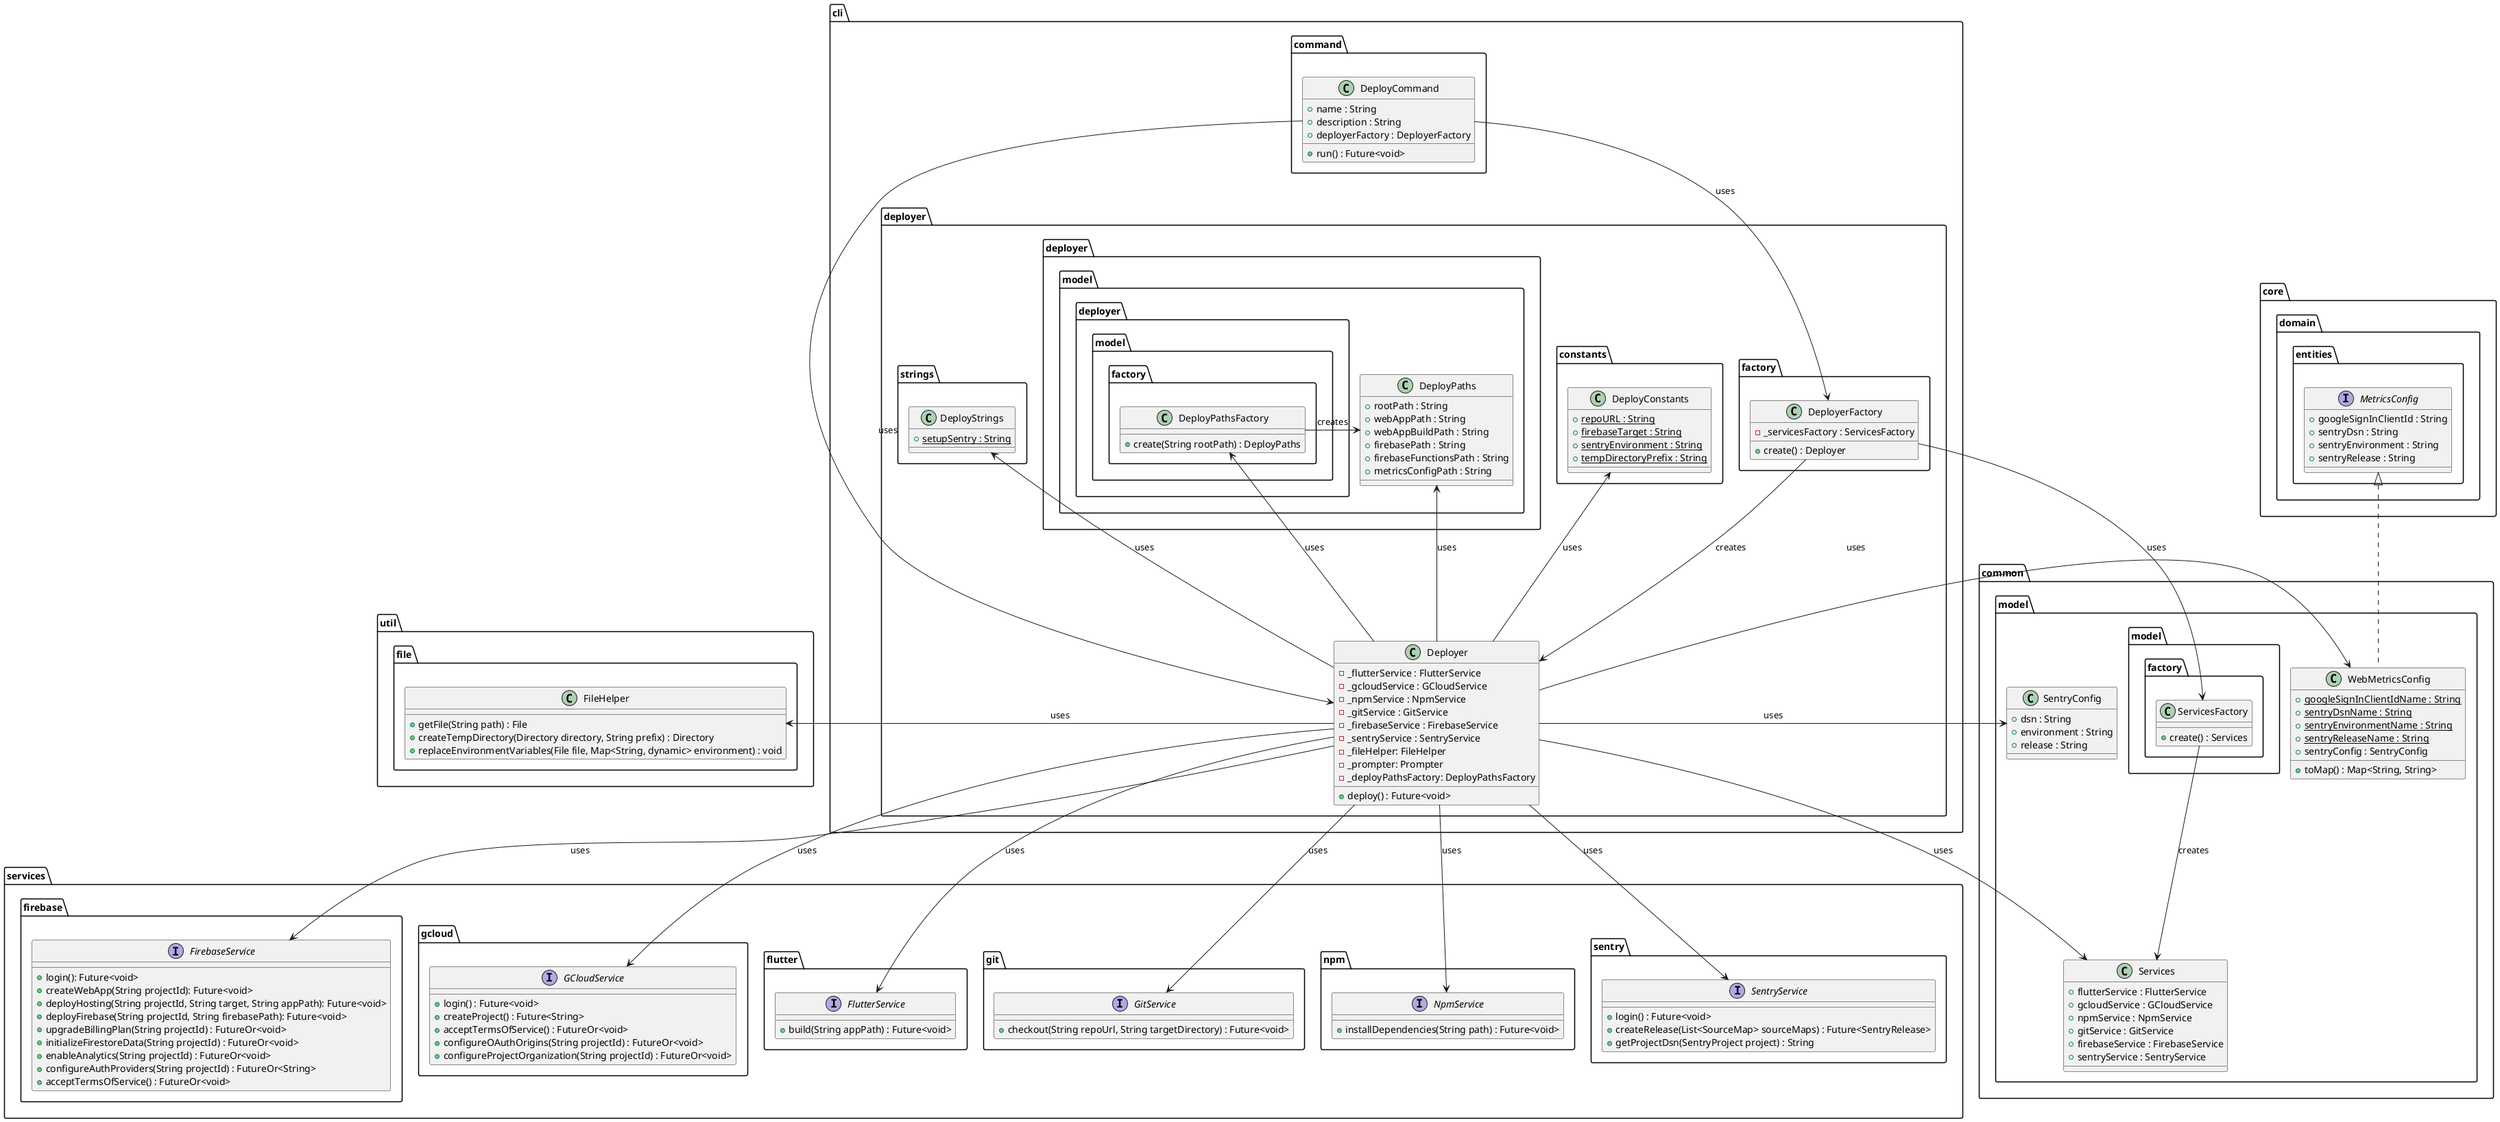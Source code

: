 @startuml deploy_command_class_diagram

package services {
    package firebase {
        interface FirebaseService {
            + login(): Future<void>
            + createWebApp(String projectId): Future<void>
            + deployHosting(String projectId, String target, String appPath): Future<void>
            + deployFirebase(String projectId, String firebasePath): Future<void>
            + upgradeBillingPlan(String projectId) : FutureOr<void>
            + initializeFirestoreData(String projectId) : FutureOr<void>
            + enableAnalytics(String projectId) : FutureOr<void>
            + configureAuthProviders(String projectId) : FutureOr<String>
            + acceptTermsOfService() : FutureOr<void>
        }
  }

    package gcloud {
        interface GCloudService {
            + login() : Future<void>
            + createProject() : Future<String>
            + acceptTermsOfService() : FutureOr<void>
            + configureOAuthOrigins(String projectId) : FutureOr<void>
            + configureProjectOrganization(String projectId) : FutureOr<void>
        }
    }

    package flutter {
        interface FlutterService  {
            + build(String appPath) : Future<void>
        }
    }

    package  git {
        interface GitService {
            + checkout(String repoUrl, String targetDirectory) : Future<void>
        }
    }

    package  npm {
        interface NpmService {
            + installDependencies(String path) : Future<void>
        }
    }

    package sentry {
        interface SentryService {
            + login() : Future<void>
            + createRelease(List<SourceMap> sourceMaps) : Future<SentryRelease>
            + getProjectDsn(SentryProject project) : String
        }
    }
}

package common {
    package model as common.model {
        package factory as model.factory {
            class ServicesFactory {
                + create() : Services
            }
        }

        class Services {
            + flutterService : FlutterService
            + gcloudService : GCloudService
            + npmService : NpmService
            + gitService : GitService
            + firebaseService : FirebaseService
            + sentryService : SentryService
        }

        class WebMetricsConfig {
            + {static} googleSignInClientIdName : String
            + {static} sentryDsnName : String
            + {static} sentryEnvironmentName : String
            + {static} sentryReleaseName : String
            + sentryConfig : SentryConfig
            + toMap() : Map<String, String>
        }

        class SentryConfig {
            + dsn : String
            + environment : String
            + release : String
        }
    }
}

package core.domain.entities {
    interface MetricsConfig {
        + googleSignInClientId : String
        + sentryDsn : String
        + sentryEnvironment : String
        + sentryRelease : String
    }
}

package cli {
    package command {
        class DeployCommand {
            + name : String
            + description : String
            + deployerFactory : DeployerFactory
            + run() : Future<void>
        }
    }

    package deployer {
        package constants {
            class DeployConstants {
                + {static} repoURL : String
                + {static} firebaseTarget : String
                + {static} sentryEnvironment : String
                + {static} tempDirectoryPrefix : String
            }
        }

        package factory {
            class DeployerFactory {
                - _servicesFactory : ServicesFactory
                + create() : Deployer
            }
        }

        package model as deployer.model {
            package factory as deployer.model.factory{
                class DeployPathsFactory {
                    + create(String rootPath) : DeployPaths
                }
            }

            class DeployPaths {
                + rootPath : String
                + webAppPath : String
                + webAppBuildPath : String
                + firebasePath : String
                + firebaseFunctionsPath : String
                + metricsConfigPath : String
            }
        }

        package strings {
            class DeployStrings {
                + {static} setupSentry : String
            }
        }

        class Deployer {
            - _flutterService : FlutterService
            - _gcloudService : GCloudService
            - _npmService : NpmService
            - _gitService : GitService
            - _firebaseService : FirebaseService
            - _sentryService : SentryService
            - _fileHelper: FileHelper
            - _prompter: Prompter
            - _deployPathsFactory: DeployPathsFactory
            + deploy() : Future<void>
        }
    }
}

package util {
    package file {
        class FileHelper {
            + getFile(String path) : File
            + createTempDirectory(Directory directory, String prefix) : Directory
            + replaceEnvironmentVariables(File file, Map<String, dynamic> environment) : void
        }
    }
}

Deployer -down-> NpmService : uses
Deployer -down-> GitService : uses
Deployer -down-> FlutterService : uses
Deployer -down-> GCloudService : uses
Deployer -down-> FirebaseService : uses
Deployer -down-> SentryService : uses
Deployer -left-> FileHelper : uses
Deployer -up-> DeployConstants : uses
Deployer -> Services : uses
Deployer -> WebMetricsConfig : uses
Deployer -> SentryConfig : uses
Deployer -> DeployPaths : uses
Deployer -up-> DeployPathsFactory : uses
Deployer -up-> DeployStrings : uses

DeployCommand --> Deployer : uses
DeployCommand -down-> DeployerFactory : uses
DeployerFactory -left-> ServicesFactory : uses

ServicesFactory --> Services : creates
DeployerFactory -down-> Deployer : creates
DeployPathsFactory -right-> DeployPaths : creates

WebMetricsConfig .up.|> MetricsConfig

@enduml

